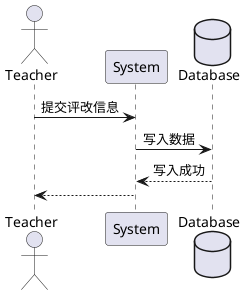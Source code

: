 @startuml
actor Teacher as t
participant System as s
database Database as d

t->s:提交评改信息
s->d:写入数据
d-->s:写入成功
s-->t:
@enduml